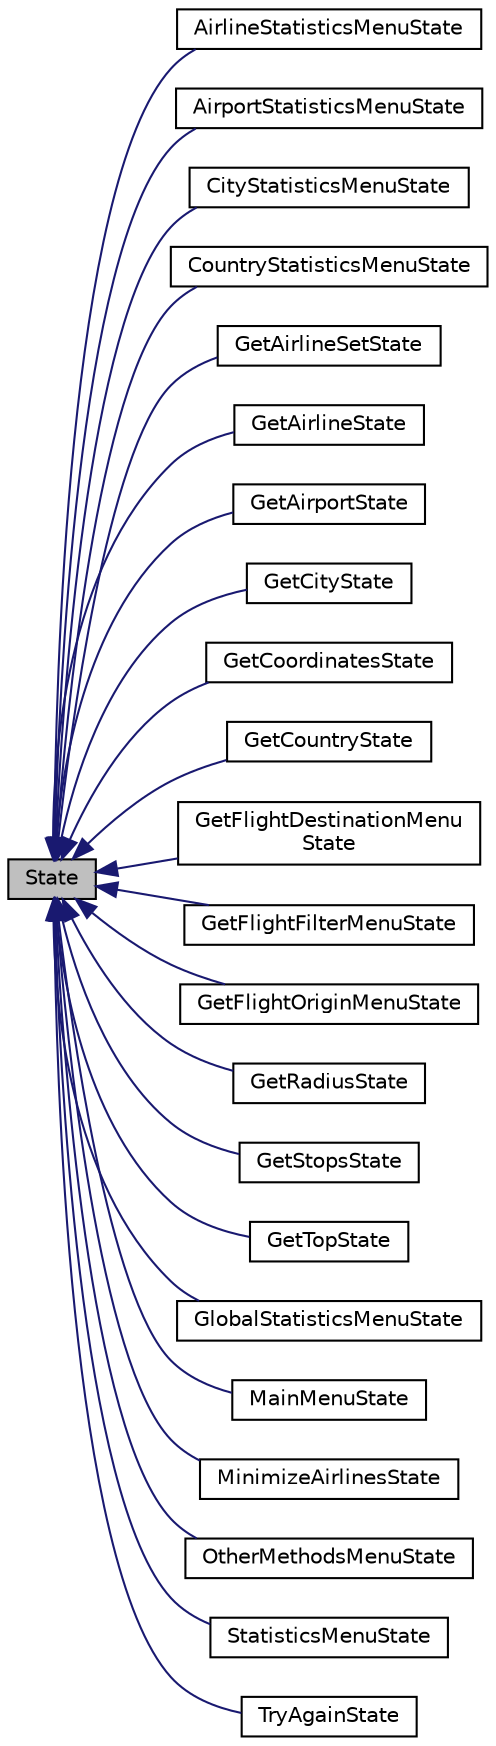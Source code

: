 digraph "State"
{
 // LATEX_PDF_SIZE
  edge [fontname="Helvetica",fontsize="10",labelfontname="Helvetica",labelfontsize="10"];
  node [fontname="Helvetica",fontsize="10",shape=record];
  rankdir="LR";
  Node1 [label="State",height=0.2,width=0.4,color="black", fillcolor="grey75", style="filled", fontcolor="black",tooltip="Abstract base class representing an app state within the flight management system."];
  Node1 -> Node2 [dir="back",color="midnightblue",fontsize="10",style="solid",fontname="Helvetica"];
  Node2 [label="AirlineStatisticsMenuState",height=0.2,width=0.4,color="black", fillcolor="white", style="filled",URL="$class_airline_statistics_menu_state.html",tooltip="Class that represents the menu state for displaying and handling the airline statistics options."];
  Node1 -> Node3 [dir="back",color="midnightblue",fontsize="10",style="solid",fontname="Helvetica"];
  Node3 [label="AirportStatisticsMenuState",height=0.2,width=0.4,color="black", fillcolor="white", style="filled",URL="$class_airport_statistics_menu_state.html",tooltip="Class that represents the menu state for displaying and handling the airport statistics options."];
  Node1 -> Node4 [dir="back",color="midnightblue",fontsize="10",style="solid",fontname="Helvetica"];
  Node4 [label="CityStatisticsMenuState",height=0.2,width=0.4,color="black", fillcolor="white", style="filled",URL="$class_city_statistics_menu_state.html",tooltip="Class that represents the menu state for displaying and handling the city statistics options."];
  Node1 -> Node5 [dir="back",color="midnightblue",fontsize="10",style="solid",fontname="Helvetica"];
  Node5 [label="CountryStatisticsMenuState",height=0.2,width=0.4,color="black", fillcolor="white", style="filled",URL="$class_country_statistics_menu_state.html",tooltip="Class that represents the menu state for displaying and handling the country statistics options."];
  Node1 -> Node6 [dir="back",color="midnightblue",fontsize="10",style="solid",fontname="Helvetica"];
  Node6 [label="GetAirlineSetState",height=0.2,width=0.4,color="black", fillcolor="white", style="filled",URL="$class_get_airline_set_state.html",tooltip="Class that represents a state for obtaining a set of airlines as user input."];
  Node1 -> Node7 [dir="back",color="midnightblue",fontsize="10",style="solid",fontname="Helvetica"];
  Node7 [label="GetAirlineState",height=0.2,width=0.4,color="black", fillcolor="white", style="filled",URL="$class_get_airline_state.html",tooltip="Class that represents a state for obtaining a airline as user input."];
  Node1 -> Node8 [dir="back",color="midnightblue",fontsize="10",style="solid",fontname="Helvetica"];
  Node8 [label="GetAirportState",height=0.2,width=0.4,color="black", fillcolor="white", style="filled",URL="$class_get_airport_state.html",tooltip="Class that represents a state for obtaining a airport as user input."];
  Node1 -> Node9 [dir="back",color="midnightblue",fontsize="10",style="solid",fontname="Helvetica"];
  Node9 [label="GetCityState",height=0.2,width=0.4,color="black", fillcolor="white", style="filled",URL="$class_get_city_state.html",tooltip="Class that represents a state for obtaining a city as user input."];
  Node1 -> Node10 [dir="back",color="midnightblue",fontsize="10",style="solid",fontname="Helvetica"];
  Node10 [label="GetCoordinatesState",height=0.2,width=0.4,color="black", fillcolor="white", style="filled",URL="$class_get_coordinates_state.html",tooltip="Class that represents a state for obtaining a coordinate as user input."];
  Node1 -> Node11 [dir="back",color="midnightblue",fontsize="10",style="solid",fontname="Helvetica"];
  Node11 [label="GetCountryState",height=0.2,width=0.4,color="black", fillcolor="white", style="filled",URL="$class_get_country_state.html",tooltip="Class that represents a state for obtaining a country as user input."];
  Node1 -> Node12 [dir="back",color="midnightblue",fontsize="10",style="solid",fontname="Helvetica"];
  Node12 [label="GetFlightDestinationMenu\lState",height=0.2,width=0.4,color="black", fillcolor="white", style="filled",URL="$class_get_flight_destination_menu_state.html",tooltip="Class that represents the menu state for displaying and handling the get flight destination options."];
  Node1 -> Node13 [dir="back",color="midnightblue",fontsize="10",style="solid",fontname="Helvetica"];
  Node13 [label="GetFlightFilterMenuState",height=0.2,width=0.4,color="black", fillcolor="white", style="filled",URL="$class_get_flight_filter_menu_state.html",tooltip="Class that represents the menu state for displaying and handling the get flight filter options."];
  Node1 -> Node14 [dir="back",color="midnightblue",fontsize="10",style="solid",fontname="Helvetica"];
  Node14 [label="GetFlightOriginMenuState",height=0.2,width=0.4,color="black", fillcolor="white", style="filled",URL="$class_get_flight_origin_menu_state.html",tooltip="Class that represents the menu state for displaying and handling the get flight origin options."];
  Node1 -> Node15 [dir="back",color="midnightblue",fontsize="10",style="solid",fontname="Helvetica"];
  Node15 [label="GetRadiusState",height=0.2,width=0.4,color="black", fillcolor="white", style="filled",URL="$class_get_radius_state.html",tooltip="Class that represents a state for obtaining a radius as user input."];
  Node1 -> Node16 [dir="back",color="midnightblue",fontsize="10",style="solid",fontname="Helvetica"];
  Node16 [label="GetStopsState",height=0.2,width=0.4,color="black", fillcolor="white", style="filled",URL="$class_get_stops_state.html",tooltip="Class that represents a state for obtaining the number of stops as user input."];
  Node1 -> Node17 [dir="back",color="midnightblue",fontsize="10",style="solid",fontname="Helvetica"];
  Node17 [label="GetTopState",height=0.2,width=0.4,color="black", fillcolor="white", style="filled",URL="$class_get_top_state.html",tooltip="Class that represents a state for obtaining the number of stops with a upper limit as user input."];
  Node1 -> Node18 [dir="back",color="midnightblue",fontsize="10",style="solid",fontname="Helvetica"];
  Node18 [label="GlobalStatisticsMenuState",height=0.2,width=0.4,color="black", fillcolor="white", style="filled",URL="$class_global_statistics_menu_state.html",tooltip="Class that represents the global statistics state for displaying and handling the global statistics o..."];
  Node1 -> Node19 [dir="back",color="midnightblue",fontsize="10",style="solid",fontname="Helvetica"];
  Node19 [label="MainMenuState",height=0.2,width=0.4,color="black", fillcolor="white", style="filled",URL="$class_main_menu_state.html",tooltip="Class representing the main menu state of the flight management system."];
  Node1 -> Node20 [dir="back",color="midnightblue",fontsize="10",style="solid",fontname="Helvetica"];
  Node20 [label="MinimizeAirlinesState",height=0.2,width=0.4,color="black", fillcolor="white", style="filled",URL="$class_minimize_airlines_state.html",tooltip="Class representing the state for minimizing airlines in the flight management system."];
  Node1 -> Node21 [dir="back",color="midnightblue",fontsize="10",style="solid",fontname="Helvetica"];
  Node21 [label="OtherMethodsMenuState",height=0.2,width=0.4,color="black", fillcolor="white", style="filled",URL="$class_other_methods_menu_state.html",tooltip="Class that represents the menu state for displaying and handling the other methods options."];
  Node1 -> Node22 [dir="back",color="midnightblue",fontsize="10",style="solid",fontname="Helvetica"];
  Node22 [label="StatisticsMenuState",height=0.2,width=0.4,color="black", fillcolor="white", style="filled",URL="$class_statistics_menu_state.html",tooltip="Class that represents the menu state for displaying and handling the statistics options."];
  Node1 -> Node23 [dir="back",color="midnightblue",fontsize="10",style="solid",fontname="Helvetica"];
  Node23 [label="TryAgainState",height=0.2,width=0.4,color="black", fillcolor="white", style="filled",URL="$class_try_again_state.html",tooltip="Class representing a state that prompts the user to try an action again."];
}

